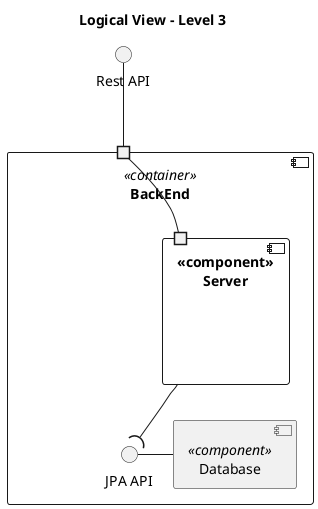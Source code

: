 @startuml
'https://plantuml.com/component-diagram

title Logical View - Level 3

component "BackEnd" <<container>> as BE{
component "Database" <<component>> as DATA{
}
component "<<component>>\nServer" as SERV{
'    portin " " as CLIAPI
    portin " " as RestAPI
}
portin " " as P1
'portin " " as P5
'portin " " as P2
'portout " " as P3
'portin " " as P4

interface "JPA API" as DATAAPI
}

P1 -- RestAPI
P1 -u- "Rest API"
'P5 -u- "CLI API"
'P5 -- CLIAPI
'P2 -u- "WeatherServices API"
'P3 -r- "Frontend API"
'P4 -u- "Hardware\nSmarthome API"

SERV --( DATAAPI
DATA -l- DATAAPI


'P2 -- SERV
'SERV -- P3
'P4 -- SERV



@enduml

